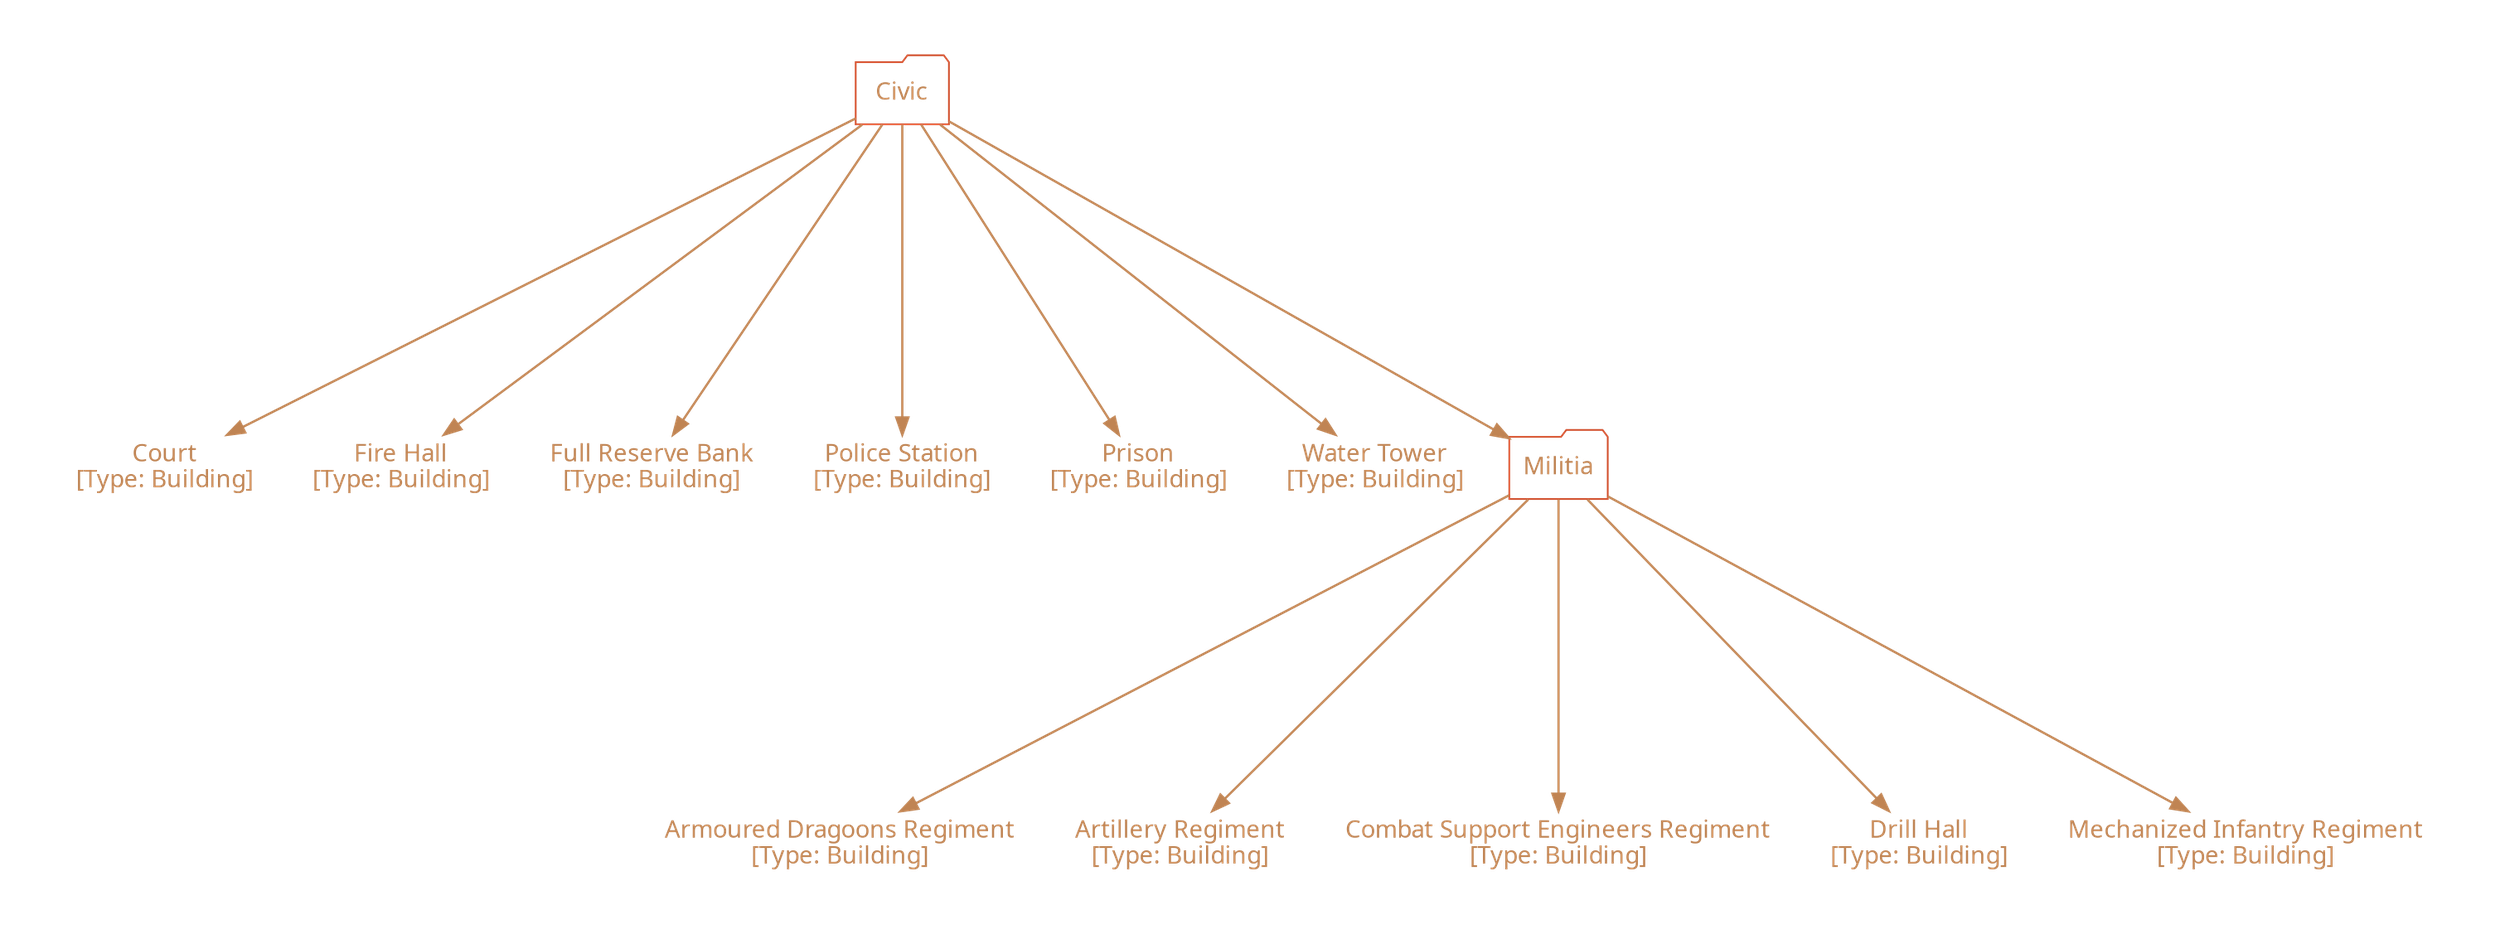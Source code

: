 /*
  This is part of the Avaneya Project Crew Handbook.
  Copyright (C) 2010-2014 Cartesian Theatre <info@cartesiantheatre.com>.
  See the file License for copying conditions.
  
  To manually compile:
      $ sudo aptitude install graphviz
      $ twopi -Tpdf Units_User_Basic_Civic.twopi.gv -o Units_User_Basic_Civic.pdf
*/

digraph Units_User_Basic_Civic
{
    // Graph attributes...
	bgcolor="transparent";
	margin="0";
	ratio="auto";
    ranksep="2.5";
    pad="0.5,0.5";
    compound="true";
    overlap="vpsc";
    root="Civic";

	// Node attributes...
	node[color="#d3502dff"];
	node[fillcolor="gray10"];
    node[fontcolor="#c08453ff"];
    node[fontname="Ubuntu"];
    node[shape="none"]
	
	// Edge attributes...
	edge[color="#c08453ff"];
	edge[penwidth="1.3"];

    // Units...
    "Armoured Dragoons Regiment"[label="Armoured Dragoons Regiment\n[Type: Building]"];
    "Artillery Regiment"[label="Artillery Regiment\n[Type: Building]"];
    "Combat Support Engineers Regiment"[label="Combat Support Engineers Regiment\n[Type: Building]"];
    "Court"[label="Court\n[Type: Building]"];
    "Drill Hall"[label="Drill Hall\n[Type: Building]"];
    "Fire Hall"[label="Fire Hall\n[Type: Building]"];
    "Full Reserve Bank"[label="Full Reserve Bank\n[Type: Building]"];
    "Mechanized Infantry Regiment"[label="Mechanized Infantry Regiment\n[Type: Building]"];
    "Police Station"[label="Police Station\n[Type: Building]"];
    "Prison"[label="Prison\n[Type: Building]"];
    "Water Tower"[label="Water Tower\n[Type: Building]"];

    // Categorical relations, but not build dependencies...
    "Civic"[shape="folder"];
        "Civic" -> "Court";
        "Civic" -> "Fire Hall";
        "Civic" -> "Full Reserve Bank";
        "Civic" -> "Police Station";
        "Civic" -> "Prison";
        "Civic" -> "Militia";
        "Civic" -> "Water Tower";
        "Militia"[shape="folder"];
            "Militia" -> "Armoured Dragoons Regiment";
            "Militia" -> "Artillery Regiment";
            "Militia" -> "Combat Support Engineers Regiment";
            "Militia" -> "Drill Hall";
            "Militia" -> "Mechanized Infantry Regiment";
}

